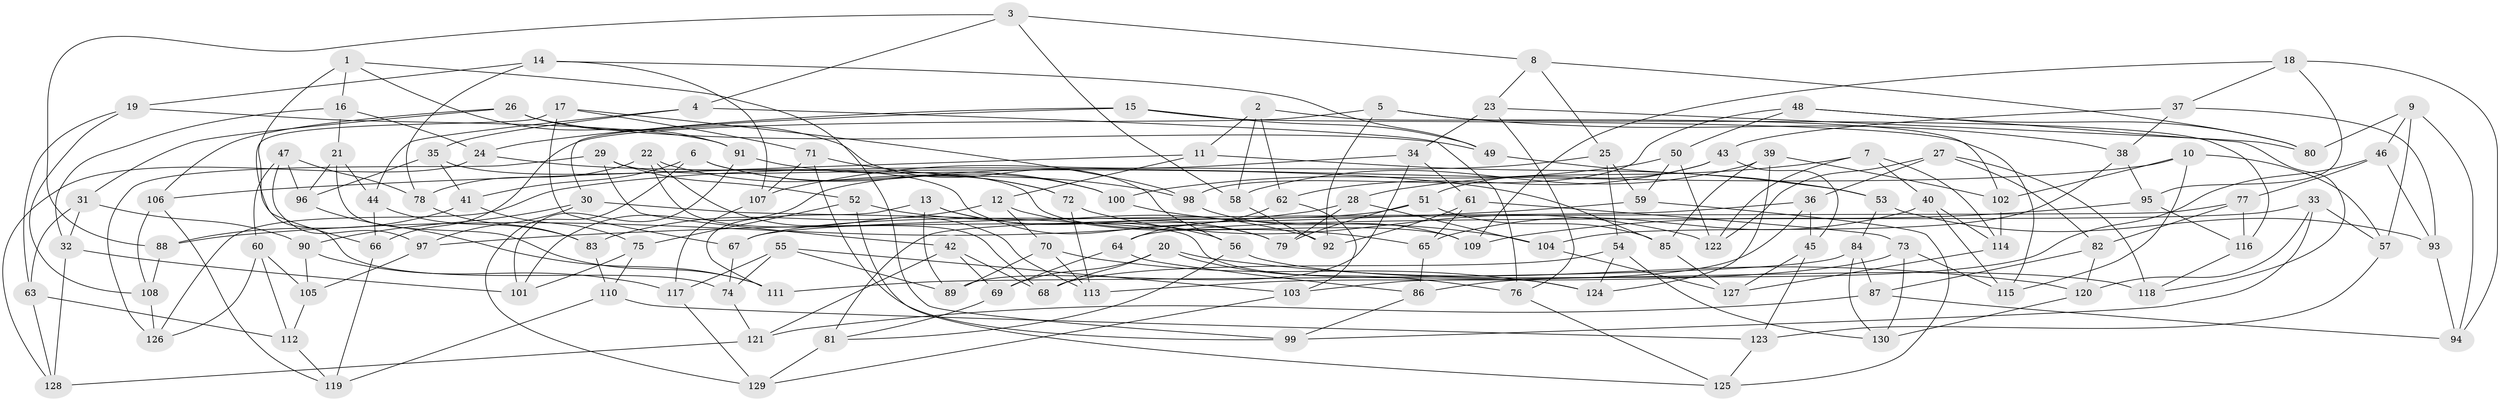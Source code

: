 // Generated by graph-tools (version 1.1) at 2025/11/02/27/25 16:11:50]
// undirected, 130 vertices, 260 edges
graph export_dot {
graph [start="1"]
  node [color=gray90,style=filled];
  1;
  2;
  3;
  4;
  5;
  6;
  7;
  8;
  9;
  10;
  11;
  12;
  13;
  14;
  15;
  16;
  17;
  18;
  19;
  20;
  21;
  22;
  23;
  24;
  25;
  26;
  27;
  28;
  29;
  30;
  31;
  32;
  33;
  34;
  35;
  36;
  37;
  38;
  39;
  40;
  41;
  42;
  43;
  44;
  45;
  46;
  47;
  48;
  49;
  50;
  51;
  52;
  53;
  54;
  55;
  56;
  57;
  58;
  59;
  60;
  61;
  62;
  63;
  64;
  65;
  66;
  67;
  68;
  69;
  70;
  71;
  72;
  73;
  74;
  75;
  76;
  77;
  78;
  79;
  80;
  81;
  82;
  83;
  84;
  85;
  86;
  87;
  88;
  89;
  90;
  91;
  92;
  93;
  94;
  95;
  96;
  97;
  98;
  99;
  100;
  101;
  102;
  103;
  104;
  105;
  106;
  107;
  108;
  109;
  110;
  111;
  112;
  113;
  114;
  115;
  116;
  117;
  118;
  119;
  120;
  121;
  122;
  123;
  124;
  125;
  126;
  127;
  128;
  129;
  130;
  1 -- 66;
  1 -- 91;
  1 -- 16;
  1 -- 99;
  2 -- 11;
  2 -- 58;
  2 -- 102;
  2 -- 62;
  3 -- 4;
  3 -- 58;
  3 -- 88;
  3 -- 8;
  4 -- 44;
  4 -- 76;
  4 -- 35;
  5 -- 38;
  5 -- 66;
  5 -- 92;
  5 -- 116;
  6 -- 72;
  6 -- 41;
  6 -- 129;
  6 -- 100;
  7 -- 40;
  7 -- 28;
  7 -- 114;
  7 -- 122;
  8 -- 23;
  8 -- 80;
  8 -- 25;
  9 -- 57;
  9 -- 46;
  9 -- 94;
  9 -- 80;
  10 -- 102;
  10 -- 115;
  10 -- 126;
  10 -- 57;
  11 -- 106;
  11 -- 53;
  11 -- 12;
  12 -- 65;
  12 -- 83;
  12 -- 70;
  13 -- 56;
  13 -- 111;
  13 -- 89;
  13 -- 79;
  14 -- 107;
  14 -- 49;
  14 -- 78;
  14 -- 19;
  15 -- 30;
  15 -- 49;
  15 -- 24;
  15 -- 115;
  16 -- 21;
  16 -- 24;
  16 -- 32;
  17 -- 71;
  17 -- 98;
  17 -- 67;
  17 -- 74;
  18 -- 94;
  18 -- 95;
  18 -- 37;
  18 -- 109;
  19 -- 91;
  19 -- 108;
  19 -- 63;
  20 -- 68;
  20 -- 120;
  20 -- 69;
  20 -- 76;
  21 -- 44;
  21 -- 111;
  21 -- 96;
  22 -- 78;
  22 -- 113;
  22 -- 68;
  22 -- 72;
  23 -- 76;
  23 -- 34;
  23 -- 80;
  24 -- 128;
  24 -- 85;
  25 -- 59;
  25 -- 101;
  25 -- 54;
  26 -- 56;
  26 -- 49;
  26 -- 106;
  26 -- 31;
  27 -- 82;
  27 -- 122;
  27 -- 118;
  27 -- 36;
  28 -- 79;
  28 -- 88;
  28 -- 104;
  29 -- 109;
  29 -- 52;
  29 -- 42;
  29 -- 126;
  30 -- 90;
  30 -- 97;
  30 -- 124;
  31 -- 63;
  31 -- 90;
  31 -- 32;
  32 -- 101;
  32 -- 128;
  33 -- 120;
  33 -- 64;
  33 -- 99;
  33 -- 57;
  34 -- 89;
  34 -- 107;
  34 -- 61;
  35 -- 96;
  35 -- 41;
  35 -- 79;
  36 -- 103;
  36 -- 45;
  36 -- 67;
  37 -- 43;
  37 -- 38;
  37 -- 93;
  38 -- 95;
  38 -- 104;
  39 -- 58;
  39 -- 85;
  39 -- 124;
  39 -- 102;
  40 -- 114;
  40 -- 65;
  40 -- 115;
  41 -- 88;
  41 -- 75;
  42 -- 121;
  42 -- 68;
  42 -- 69;
  43 -- 62;
  43 -- 45;
  43 -- 51;
  44 -- 66;
  44 -- 83;
  45 -- 123;
  45 -- 127;
  46 -- 77;
  46 -- 93;
  46 -- 86;
  47 -- 60;
  47 -- 97;
  47 -- 96;
  47 -- 78;
  48 -- 50;
  48 -- 80;
  48 -- 118;
  48 -- 98;
  49 -- 53;
  50 -- 59;
  50 -- 122;
  50 -- 100;
  51 -- 85;
  51 -- 79;
  51 -- 67;
  52 -- 75;
  52 -- 125;
  52 -- 92;
  53 -- 93;
  53 -- 84;
  54 -- 130;
  54 -- 124;
  54 -- 68;
  55 -- 117;
  55 -- 74;
  55 -- 103;
  55 -- 89;
  56 -- 118;
  56 -- 81;
  57 -- 123;
  58 -- 92;
  59 -- 125;
  59 -- 97;
  60 -- 112;
  60 -- 105;
  60 -- 126;
  61 -- 73;
  61 -- 92;
  61 -- 65;
  62 -- 64;
  62 -- 103;
  63 -- 128;
  63 -- 112;
  64 -- 69;
  64 -- 86;
  65 -- 86;
  66 -- 119;
  67 -- 74;
  69 -- 81;
  70 -- 113;
  70 -- 89;
  70 -- 124;
  71 -- 107;
  71 -- 98;
  71 -- 99;
  72 -- 113;
  72 -- 122;
  73 -- 130;
  73 -- 115;
  73 -- 113;
  74 -- 121;
  75 -- 101;
  75 -- 110;
  76 -- 125;
  77 -- 82;
  77 -- 116;
  77 -- 81;
  78 -- 83;
  81 -- 129;
  82 -- 120;
  82 -- 87;
  83 -- 110;
  84 -- 111;
  84 -- 87;
  84 -- 130;
  85 -- 127;
  86 -- 99;
  87 -- 94;
  87 -- 121;
  88 -- 108;
  90 -- 105;
  90 -- 117;
  91 -- 100;
  91 -- 101;
  93 -- 94;
  95 -- 109;
  95 -- 116;
  96 -- 111;
  97 -- 105;
  98 -- 109;
  100 -- 104;
  102 -- 114;
  103 -- 129;
  104 -- 127;
  105 -- 112;
  106 -- 108;
  106 -- 119;
  107 -- 117;
  108 -- 126;
  110 -- 123;
  110 -- 119;
  112 -- 119;
  114 -- 127;
  116 -- 118;
  117 -- 129;
  120 -- 130;
  121 -- 128;
  123 -- 125;
}
